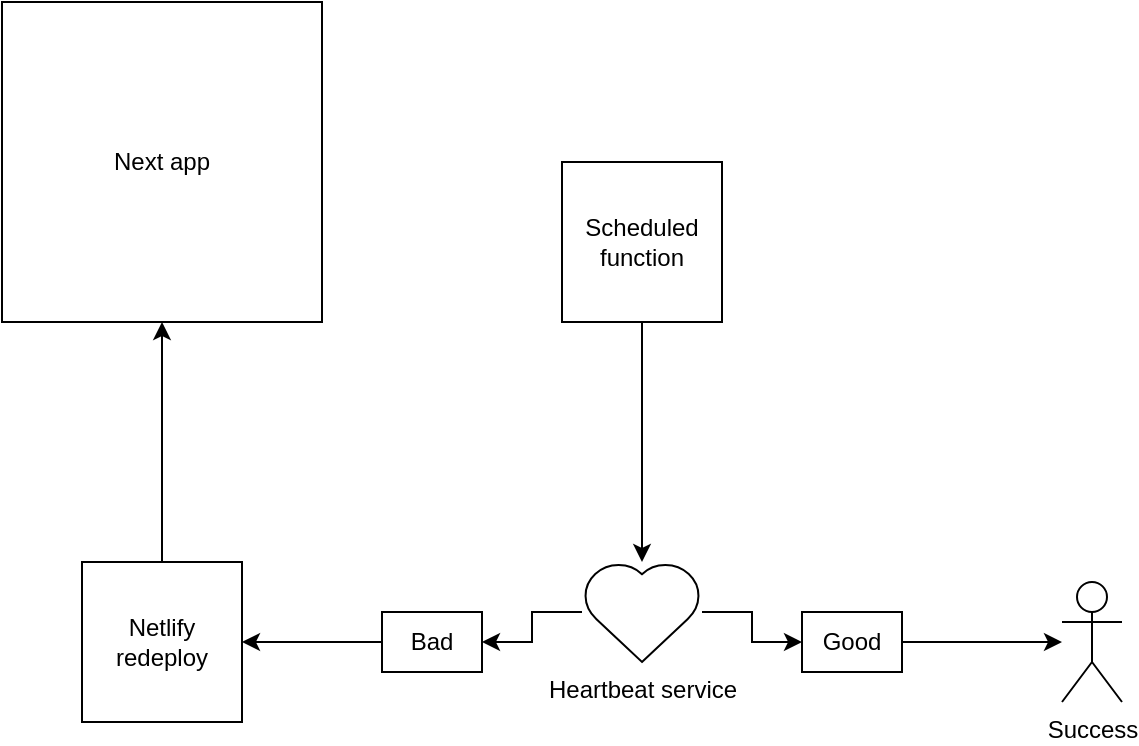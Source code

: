 <mxfile version="20.3.6" type="github">
  <diagram id="VH1F5OAhr3PDcNdF8FNw" name="Page-1">
    <mxGraphModel dx="1306" dy="871" grid="1" gridSize="10" guides="1" tooltips="1" connect="1" arrows="1" fold="1" page="1" pageScale="1" pageWidth="827" pageHeight="1169" math="0" shadow="0">
      <root>
        <mxCell id="0" />
        <mxCell id="1" parent="0" />
        <mxCell id="jsrNFwG7S7SJnDHRJv-S-19" style="edgeStyle=orthogonalEdgeStyle;rounded=0;orthogonalLoop=1;jettySize=auto;html=1;entryX=1;entryY=0.5;entryDx=0;entryDy=0;" edge="1" parent="1" source="jsrNFwG7S7SJnDHRJv-S-2" target="jsrNFwG7S7SJnDHRJv-S-18">
          <mxGeometry relative="1" as="geometry" />
        </mxCell>
        <mxCell id="jsrNFwG7S7SJnDHRJv-S-21" style="edgeStyle=orthogonalEdgeStyle;rounded=0;orthogonalLoop=1;jettySize=auto;html=1;entryX=0;entryY=0.5;entryDx=0;entryDy=0;" edge="1" parent="1" source="jsrNFwG7S7SJnDHRJv-S-2" target="jsrNFwG7S7SJnDHRJv-S-17">
          <mxGeometry relative="1" as="geometry" />
        </mxCell>
        <mxCell id="jsrNFwG7S7SJnDHRJv-S-2" value="Heartbeat service" style="verticalLabelPosition=bottom;verticalAlign=top;html=1;shape=mxgraph.basic.heart" vertex="1" parent="1">
          <mxGeometry x="370" y="360" width="60" height="50" as="geometry" />
        </mxCell>
        <mxCell id="jsrNFwG7S7SJnDHRJv-S-3" value="Next app" style="whiteSpace=wrap;html=1;aspect=fixed;" vertex="1" parent="1">
          <mxGeometry x="80" y="80" width="160" height="160" as="geometry" />
        </mxCell>
        <mxCell id="jsrNFwG7S7SJnDHRJv-S-15" style="edgeStyle=orthogonalEdgeStyle;rounded=0;orthogonalLoop=1;jettySize=auto;html=1;" edge="1" parent="1" source="jsrNFwG7S7SJnDHRJv-S-4" target="jsrNFwG7S7SJnDHRJv-S-2">
          <mxGeometry relative="1" as="geometry" />
        </mxCell>
        <mxCell id="jsrNFwG7S7SJnDHRJv-S-4" value="Scheduled function" style="whiteSpace=wrap;html=1;aspect=fixed;" vertex="1" parent="1">
          <mxGeometry x="360" y="160" width="80" height="80" as="geometry" />
        </mxCell>
        <mxCell id="jsrNFwG7S7SJnDHRJv-S-14" style="edgeStyle=orthogonalEdgeStyle;rounded=0;orthogonalLoop=1;jettySize=auto;html=1;exitX=0.5;exitY=0;exitDx=0;exitDy=0;entryX=0.5;entryY=1;entryDx=0;entryDy=0;" edge="1" parent="1" source="jsrNFwG7S7SJnDHRJv-S-8" target="jsrNFwG7S7SJnDHRJv-S-3">
          <mxGeometry relative="1" as="geometry" />
        </mxCell>
        <mxCell id="jsrNFwG7S7SJnDHRJv-S-8" value="Netlify redeploy" style="whiteSpace=wrap;html=1;aspect=fixed;" vertex="1" parent="1">
          <mxGeometry x="120" y="360" width="80" height="80" as="geometry" />
        </mxCell>
        <mxCell id="jsrNFwG7S7SJnDHRJv-S-31" style="edgeStyle=orthogonalEdgeStyle;rounded=0;orthogonalLoop=1;jettySize=auto;html=1;" edge="1" parent="1" source="jsrNFwG7S7SJnDHRJv-S-17" target="jsrNFwG7S7SJnDHRJv-S-23">
          <mxGeometry relative="1" as="geometry" />
        </mxCell>
        <mxCell id="jsrNFwG7S7SJnDHRJv-S-17" value="Good" style="rounded=0;whiteSpace=wrap;html=1;" vertex="1" parent="1">
          <mxGeometry x="480" y="385" width="50" height="30" as="geometry" />
        </mxCell>
        <mxCell id="jsrNFwG7S7SJnDHRJv-S-20" style="edgeStyle=orthogonalEdgeStyle;rounded=0;orthogonalLoop=1;jettySize=auto;html=1;entryX=1;entryY=0.5;entryDx=0;entryDy=0;" edge="1" parent="1" source="jsrNFwG7S7SJnDHRJv-S-18" target="jsrNFwG7S7SJnDHRJv-S-8">
          <mxGeometry relative="1" as="geometry" />
        </mxCell>
        <mxCell id="jsrNFwG7S7SJnDHRJv-S-18" value="Bad" style="rounded=0;whiteSpace=wrap;html=1;" vertex="1" parent="1">
          <mxGeometry x="270" y="385" width="50" height="30" as="geometry" />
        </mxCell>
        <mxCell id="jsrNFwG7S7SJnDHRJv-S-23" value="Success" style="shape=umlActor;verticalLabelPosition=bottom;verticalAlign=top;html=1;outlineConnect=0;" vertex="1" parent="1">
          <mxGeometry x="610" y="370" width="30" height="60" as="geometry" />
        </mxCell>
      </root>
    </mxGraphModel>
  </diagram>
</mxfile>
